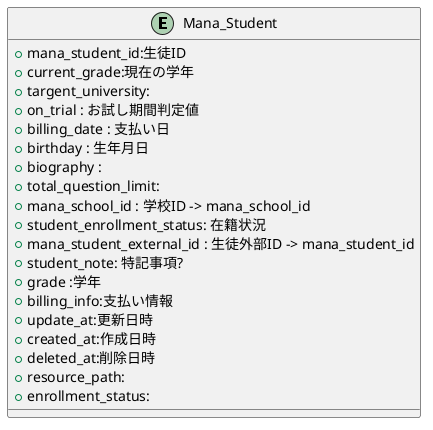 @startuml

entity "Mana_Student" {
    + mana_student_id:生徒ID
    + current_grade:現在の学年
    + targent_university:
    + on_trial : お試し期間判定値
    + billing_date : 支払い日
    + birthday : 生年月日
    + biography : 
    + total_question_limit: 
    + mana_school_id : 学校ID -> mana_school_id
    + student_enrollment_status: 在籍状況
    + mana_student_external_id : 生徒外部ID -> mana_student_id
    + student_note: 特記事項?
    + grade :学年
    + billing_info:支払い情報
    + update_at:更新日時
    + created_at:作成日時
    + deleted_at:削除日時
    + resource_path:
    + enrollment_status:
}

@enduml
